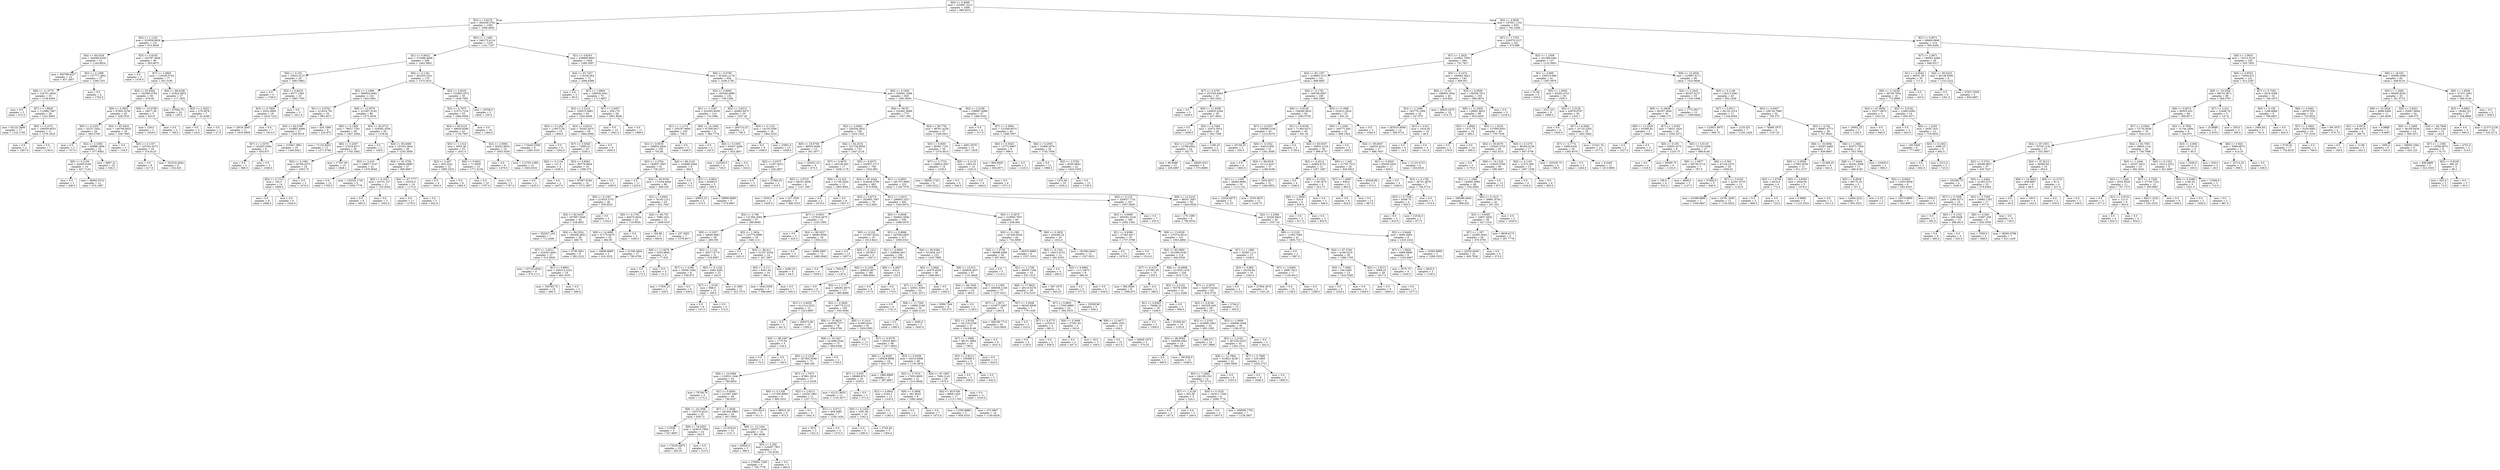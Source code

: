 digraph Tree {
node [shape=box] ;
0 [label="X[6] <= 0.4568\nmse = 332897.3213\nsamples = 2000\nvalue = 996.4015"] ;
1 [label="X[3] <= 0.6276\nmse = 364259.3782\nsamples = 1365\nvalue = 1096.4945"] ;
0 -> 1 [labeldistance=2.5, labelangle=45, headlabel="True"] ;
2 [label="X[5] <= 1.1181\nmse = 333958.9939\nsamples = 131\nvalue = 670.5649"] ;
1 -> 2 ;
3 [label="X[4] <= 84.4334\nmse = 304560.0254\nsamples = 51\nvalue = 1104.8824"] ;
2 -> 3 ;
4 [label="mse = 593798.6327\nsamples = 14\nvalue = 837.2857"] ;
3 -> 4 ;
5 [label="X[2] <= 2.1499\nmse = 157771.3601\nsamples = 37\nvalue = 1206.1351"] ;
3 -> 5 ;
6 [label="X[8] <= 11.0775\nmse = 134751.3829\nsamples = 33\nvalue = 1138.6364"] ;
5 -> 6 ;
7 [label="mse = 0.0\nsamples = 5\nvalue = 672.0"] ;
6 -> 7 ;
8 [label="X[7] <= 1.8929\nmse = 112986.7487\nsamples = 28\nvalue = 1221.9643"] ;
6 -> 8 ;
9 [label="mse = 92122.3806\nsamples = 17\nvalue = 1122.1765"] ;
8 -> 9 ;
10 [label="X[0] <= 0.1072\nmse = 106059.6033\nsamples = 11\nvalue = 1376.1818"] ;
8 -> 10 ;
11 [label="mse = 0.0\nsamples = 4\nvalue = 1807.0"] ;
10 -> 11 ;
12 [label="mse = 0.0\nsamples = 7\nvalue = 1130.0"] ;
10 -> 12 ;
13 [label="mse = 0.0\nsamples = 4\nvalue = 1763.0"] ;
5 -> 13 ;
14 [label="X[3] <= 0.6162\nmse = 155787.0648\nsamples = 80\nvalue = 393.6875"] ;
2 -> 14 ;
15 [label="mse = 0.0\nsamples = 3\nvalue = 1476.0"] ;
14 -> 15 ;
16 [label="X[7] <= 1.6903\nmse = 114439.5743\nsamples = 77\nvalue = 351.5195"] ;
14 -> 16 ;
17 [label="X[4] <= 93.6504\nmse = 102586.3764\nsamples = 50\nvalue = 478.06"] ;
16 -> 17 ;
18 [label="X[6] <= 0.3832\nmse = 87602.9156\nsamples = 45\nvalue = 428.5333"] ;
17 -> 18 ;
19 [label="X[0] <= 0.1022\nmse = 32237.2441\nsamples = 26\nvalue = 495.5769"] ;
18 -> 19 ;
20 [label="mse = 0.0\nsamples = 2\nvalue = 707.0"] ;
19 -> 20 ;
21 [label="X[2] <= 2.3393\nmse = 30888.2899\nsamples = 24\nvalue = 477.9583"] ;
19 -> 21 ;
22 [label="X[6] <= 0.2159\nmse = 44400.9184\nsamples = 14\nvalue = 447.7143"] ;
21 -> 22 ;
23 [label="mse = 0.0\nsamples = 2\nvalue = 289.0"] ;
22 -> 23 ;
24 [label="mse = 46902.9722\nsamples = 12\nvalue = 474.1667"] ;
22 -> 24 ;
25 [label="mse = 8897.21\nsamples = 10\nvalue = 520.3"] ;
21 -> 25 ;
26 [label="X[4] <= 87.9433\nmse = 148798.6925\nsamples = 19\nvalue = 336.7895"] ;
18 -> 26 ;
27 [label="mse = 0.0\nsamples = 3\nvalue = 134.0"] ;
26 -> 27 ;
28 [label="X[0] <= 0.1107\nmse = 167542.0273\nsamples = 16\nvalue = 374.8125"] ;
26 -> 28 ;
29 [label="mse = 0.0\nsamples = 8\nvalue = 417.0"] ;
28 -> 29 ;
30 [label="mse = 331524.4844\nsamples = 8\nvalue = 332.625"] ;
28 -> 30 ;
31 [label="X[8] <= 15.0769\nmse = 16677.36\nsamples = 5\nvalue = 923.8"] ;
17 -> 31 ;
32 [label="mse = 128.0\nsamples = 3\nvalue = 1029.0"] ;
31 -> 32 ;
33 [label="mse = 0.0\nsamples = 2\nvalue = 766.0"] ;
31 -> 33 ;
34 [label="X[4] <= 88.8188\nmse = 51824.5953\nsamples = 27\nvalue = 117.1852"] ;
16 -> 34 ;
35 [label="mse = 67944.75\nsamples = 20\nvalue = 139.5"] ;
34 -> 35 ;
36 [label="X[2] <= 2.4503\nmse = 279.3878\nsamples = 7\nvalue = 53.4286"] ;
34 -> 36 ;
37 [label="mse = 0.0\nsamples = 5\nvalue = 64.0"] ;
36 -> 37 ;
38 [label="mse = 0.0\nsamples = 2\nvalue = 27.0"] ;
36 -> 38 ;
39 [label="X[5] <= 1.1495\nmse = 346172.6124\nsamples = 1234\nvalue = 1141.7107"] ;
1 -> 39 ;
40 [label="X[1] <= 0.8422\nmse = 272486.4908\nsamples = 208\nvalue = 1443.5962"] ;
39 -> 40 ;
41 [label="X[0] <= 0.102\nmse = 10922.3115\nsamples = 29\nvalue = 1863.5862"] ;
40 -> 41 ;
42 [label="mse = 0.0\nsamples = 6\nvalue = 1748.0"] ;
41 -> 42 ;
43 [label="X[3] <= 0.8419\nmse = 9377.1493\nsamples = 23\nvalue = 1893.7391"] ;
41 -> 43 ;
44 [label="X[3] <= 0.7809\nmse = 9552.0895\nsamples = 18\nvalue = 1916.7222"] ;
43 -> 44 ;
45 [label="mse = 15616.2645\nsamples = 11\nvalue = 1919.0909"] ;
44 -> 45 ;
46 [label="mse = 0.0\nsamples = 7\nvalue = 1913.0"] ;
44 -> 46 ;
47 [label="mse = 0.0\nsamples = 5\nvalue = 1811.0"] ;
43 -> 47 ;
48 [label="X[0] <= 0.1181\nmse = 281655.5321\nsamples = 179\nvalue = 1375.5531"] ;
40 -> 48 ;
49 [label="X[2] <= 2.1499\nmse = 306604.3082\nsamples = 124\nvalue = 1263.2661"] ;
48 -> 49 ;
50 [label="X[1] <= 0.8762\nmse = 413019.791\nsamples = 35\nvalue = 983.4571"] ;
49 -> 50 ;
51 [label="X[4] <= 82.5165\nmse = 318882.4966\nsamples = 27\nvalue = 1205.8519"] ;
50 -> 51 ;
52 [label="X[7] <= 1.5375\nmse = 102403.3594\nsamples = 8\nvalue = 635.875"] ;
51 -> 52 ;
53 [label="mse = 0.0\nsamples = 5\nvalue = 388.0"] ;
52 -> 53 ;
54 [label="mse = 0.0\nsamples = 3\nvalue = 1049.0"] ;
52 -> 54 ;
55 [label="mse = 215647.3961\nsamples = 19\nvalue = 1445.8421"] ;
51 -> 55 ;
56 [label="mse = 434.1094\nsamples = 8\nvalue = 232.875"] ;
50 -> 56 ;
57 [label="X[8] <= 12.5078\nmse = 221857.9192\nsamples = 89\nvalue = 1373.3034"] ;
49 -> 57 ;
58 [label="X[6] <= 0.1389\nmse = 78621.7291\nsamples = 39\nvalue = 1647.2564"] ;
57 -> 58 ;
59 [label="mse = 71132.8402\nsamples = 13\nvalue = 1377.0769"] ;
58 -> 59 ;
60 [label="X[6] <= 0.2297\nmse = 27618.4571\nsamples = 26\nvalue = 1782.3462"] ;
58 -> 60 ;
61 [label="X[0] <= 0.1081\nmse = 20769.4375\nsamples = 16\nvalue = 1853.75"] ;
60 -> 61 ;
62 [label="X[3] <= 0.7313\nmse = 192.0\nsamples = 14\nvalue = 1908.0"] ;
61 -> 62 ;
63 [label="mse = 0.0\nsamples = 8\nvalue = 1896.0"] ;
62 -> 63 ;
64 [label="mse = 0.0\nsamples = 6\nvalue = 1924.0"] ;
62 -> 64 ;
65 [label="mse = 0.0\nsamples = 2\nvalue = 1474.0"] ;
61 -> 65 ;
66 [label="mse = 17367.09\nsamples = 10\nvalue = 1668.1"] ;
60 -> 66 ;
67 [label="X[4] <= 83.0715\nmse = 229382.3556\nsamples = 50\nvalue = 1159.62"] ;
57 -> 67 ;
68 [label="mse = 0.0\nsamples = 2\nvalue = 109.0"] ;
67 -> 68 ;
69 [label="X[4] <= 85.4069\nmse = 191031.8641\nsamples = 48\nvalue = 1203.3958"] ;
67 -> 69 ;
70 [label="X[2] <= 2.419\nmse = 189617.5147\nsamples = 21\nvalue = 1476.9048"] ;
69 -> 70 ;
71 [label="mse = 0.0\nsamples = 12\nvalue = 1792.0"] ;
70 -> 71 ;
72 [label="mse = 133554.1728\nsamples = 9\nvalue = 1056.7778"] ;
70 -> 72 ;
73 [label="X[4] <= 91.3756\nmse = 88694.8889\nsamples = 27\nvalue = 990.6667"] ;
69 -> 73 ;
74 [label="X[0] <= 0.1027\nmse = 63731.157\nsamples = 11\nvalue = 725.4545"] ;
73 -> 74 ;
75 [label="mse = 0.0\nsamples = 6\nvalue = 495.0"] ;
74 -> 75 ;
76 [label="mse = 0.0\nsamples = 5\nvalue = 1002.0"] ;
74 -> 76 ;
77 [label="X[4] <= 97.7777\nmse = 24255.0\nsamples = 16\nvalue = 1173.0"] ;
73 -> 77 ;
78 [label="mse = 0.0\nsamples = 11\nvalue = 1278.0"] ;
77 -> 78 ;
79 [label="mse = 0.0\nsamples = 5\nvalue = 942.0"] ;
77 -> 79 ;
80 [label="X[3] <= 0.8233\nmse = 132893.2972\nsamples = 55\nvalue = 1628.7091"] ;
48 -> 80 ;
81 [label="X[2] <= 4.7673\nmse = 51573.7216\nsamples = 53\nvalue = 1684.5094"] ;
80 -> 81 ;
82 [label="X[4] <= 90.0123\nmse = 49629.8399\nsamples = 43\nvalue = 1735.7907"] ;
81 -> 82 ;
83 [label="X[5] <= 1.1314\nmse = 4003.36\nsamples = 25\nvalue = 1831.0"] ;
82 -> 83 ;
84 [label="X[2] <= 2.407\nmse = 304.2222\nsamples = 12\nvalue = 1895.3333"] ;
83 -> 84 ;
85 [label="mse = 0.0\nsamples = 4\nvalue = 1920.0"] ;
84 -> 85 ;
86 [label="mse = 0.0\nsamples = 8\nvalue = 1883.0"] ;
84 -> 86 ;
87 [label="X[6] <= 0.0631\nmse = 71.0059\nsamples = 13\nvalue = 1771.6154"] ;
83 -> 87 ;
88 [label="mse = 0.0\nsamples = 10\nvalue = 1767.0"] ;
87 -> 88 ;
89 [label="mse = 0.0\nsamples = 3\nvalue = 1787.0"] ;
87 -> 89 ;
90 [label="X[2] <= 2.0992\nmse = 82923.8025\nsamples = 18\nvalue = 1603.5556"] ;
82 -> 90 ;
91 [label="mse = 0.0\nsamples = 6\nvalue = 1479.0"] ;
90 -> 91 ;
92 [label="mse = 112750.1389\nsamples = 12\nvalue = 1665.8333"] ;
90 -> 92 ;
93 [label="mse = 0.0\nsamples = 10\nvalue = 1464.0"] ;
81 -> 93 ;
94 [label="mse = 18769.0\nsamples = 2\nvalue = 150.0"] ;
80 -> 94 ;
95 [label="X[1] <= 0.8243\nmse = 338889.6963\nsamples = 1026\nvalue = 1080.5097"] ;
39 -> 95 ;
96 [label="X[4] <= 83.7437\nmse = 174106.564\nsamples = 72\nvalue = 1666.6389"] ;
95 -> 96 ;
97 [label="mse = 0.0\nsamples = 2\nvalue = 90.0"] ;
96 -> 97 ;
98 [label="X[7] <= 1.6904\nmse = 106029.2441\nsamples = 70\nvalue = 1711.6857"] ;
96 -> 98 ;
99 [label="X[2] <= 2.2214\nmse = 109515.5883\nsamples = 44\nvalue = 1563.8409"] ;
98 -> 99 ;
100 [label="X[0] <= 0.1262\nmse = 116672.56\nsamples = 15\nvalue = 1369.8"] ;
99 -> 100 ;
101 [label="mse = 174443.5556\nsamples = 9\nvalue = 1280.3333"] ;
100 -> 101 ;
102 [label="mse = 0.0\nsamples = 6\nvalue = 1504.0"] ;
100 -> 102 ;
103 [label="X[3] <= 0.9233\nmse = 76265.2675\nsamples = 29\nvalue = 1664.2069"] ;
99 -> 103 ;
104 [label="X[7] <= 0.5546\nmse = 73065.41\nsamples = 20\nvalue = 1556.3"] ;
103 -> 104 ;
105 [label="X[0] <= 0.1134\nmse = 121.0\nsamples = 4\nvalue = 1436.0"] ;
104 -> 105 ;
106 [label="mse = 0.0\nsamples = 2\nvalue = 1425.0"] ;
105 -> 106 ;
107 [label="mse = 0.0\nsamples = 2\nvalue = 1447.0"] ;
105 -> 107 ;
108 [label="X[3] <= 0.8562\nmse = 86778.9844\nsamples = 16\nvalue = 1586.375"] ;
104 -> 108 ;
109 [label="mse = 97587.9184\nsamples = 14\nvalue = 1572.2857"] ;
108 -> 109 ;
110 [label="mse = 0.0\nsamples = 2\nvalue = 1685.0"] ;
108 -> 110 ;
111 [label="mse = 0.0\nsamples = 9\nvalue = 1904.0"] ;
103 -> 111 ;
112 [label="X[7] <= 2.6457\nmse = 539.179\nsamples = 26\nvalue = 1961.8846"] ;
98 -> 112 ;
113 [label="mse = 0.0\nsamples = 15\nvalue = 1942.0"] ;
112 -> 113 ;
114 [label="mse = 0.0\nsamples = 11\nvalue = 1989.0"] ;
112 -> 114 ;
115 [label="X[6] <= 0.0795\nmse = 323441.2176\nsamples = 954\nvalue = 1036.2736"] ;
95 -> 115 ;
116 [label="X[3] <= 0.8902\nmse = 193446.4988\nsamples = 134\nvalue = 759.1269"] ;
115 -> 116 ;
117 [label="X[1] <= 1.1347\nmse = 203393.8058\nsamples = 114\nvalue = 710.2982"] ;
116 -> 117 ;
118 [label="X[1] <= 1.1174\nmse = 205197.9695\nsamples = 105\nvalue = 738.2"] ;
117 -> 118 ;
119 [label="X[1] <= 0.9533\nmse = 188932.9444\nsamples = 100\nvalue = 702.66"] ;
118 -> 119 ;
120 [label="X[2] <= 2.2764\nmse = 184827.3097\nsamples = 91\nvalue = 736.2527"] ;
119 -> 120 ;
121 [label="mse = 0.0\nsamples = 11\nvalue = 1223.0"] ;
120 -> 121 ;
122 [label="X[4] <= 85.9156\nmse = 173184.8444\nsamples = 80\nvalue = 669.325"] ;
120 -> 122 ;
123 [label="X[0] <= 0.1367\nmse = 215025.5747\nsamples = 46\nvalue = 556.6522"] ;
122 -> 123 ;
124 [label="X[4] <= 82.5435\nmse = 207667.5046\nsamples = 43\nvalue = 518.4651"] ;
123 -> 124 ;
125 [label="mse = 302827.102\nsamples = 7\nvalue = 712.4286"] ;
124 -> 125 ;
126 [label="X[4] <= 84.2524\nmse = 180426.4653\nsamples = 36\nvalue = 480.75"] ;
124 -> 126 ;
127 [label="X[7] <= 2.8511\nmse = 234341.9451\nsamples = 27\nvalue = 513.5926"] ;
126 -> 127 ;
128 [label="mse = 107103.6543\nsamples = 9\nvalue = 574.1111"] ;
127 -> 128 ;
129 [label="X[1] <= 0.8801\nmse = 295214.2222\nsamples = 18\nvalue = 483.3333"] ;
127 -> 129 ;
130 [label="mse = 330783.75\nsamples = 16\nvalue = 495.5"] ;
129 -> 130 ;
131 [label="mse = 0.0\nsamples = 2\nvalue = 386.0"] ;
129 -> 131 ;
132 [label="mse = 5736.3951\nsamples = 9\nvalue = 382.2222"] ;
126 -> 132 ;
133 [label="mse = 0.0\nsamples = 3\nvalue = 1104.0"] ;
123 -> 133 ;
134 [label="X[1] <= 0.8401\nmse = 76163.1211\nsamples = 34\nvalue = 821.7647"] ;
122 -> 134 ;
135 [label="X[0] <= 0.1702\nmse = 84473.0434\nsamples = 22\nvalue = 719.9545"] ;
134 -> 135 ;
136 [label="X[8] <= 14.4685\nmse = 57175.6475\nsamples = 20\nvalue = 662.95"] ;
135 -> 136 ;
137 [label="mse = 18688.8889\nsamples = 3\nvalue = 416.3333"] ;
136 -> 137 ;
138 [label="mse = 51340.4844\nsamples = 17\nvalue = 706.4706"] ;
136 -> 138 ;
139 [label="mse = 0.0\nsamples = 2\nvalue = 1290.0"] ;
135 -> 139 ;
140 [label="X[4] <= 94.735\nmse = 7086.2431\nsamples = 12\nvalue = 1008.4167"] ;
134 -> 140 ;
141 [label="mse = 184.96\nsamples = 5\nvalue = 909.8"] ;
140 -> 141 ;
142 [label="mse = 107.2653\nsamples = 7\nvalue = 1078.8571"] ;
140 -> 142 ;
143 [label="X[4] <= 86.2142\nmse = 103666.4444\nsamples = 9\nvalue = 363.0"] ;
119 -> 143 ;
144 [label="mse = 0.0\nsamples = 4\nvalue = 73.0"] ;
143 -> 144 ;
145 [label="X[1] <= 0.9921\nmse = 65495.6\nsamples = 5\nvalue = 595.0"] ;
143 -> 145 ;
146 [label="mse = 49952.25\nsamples = 2\nvalue = 475.5"] ;
145 -> 146 ;
147 [label="mse = 59990.8889\nsamples = 3\nvalue = 674.6667"] ;
145 -> 147 ;
148 [label="mse = 0.0\nsamples = 5\nvalue = 1449.0"] ;
118 -> 148 ;
149 [label="X[8] <= 14.1956\nmse = 67299.0617\nsamples = 9\nvalue = 384.7778"] ;
117 -> 149 ;
150 [label="mse = 0.0\nsamples = 2\nvalue = 145.0"] ;
149 -> 150 ;
151 [label="X[0] <= 0.1655\nmse = 65407.3469\nsamples = 7\nvalue = 453.2857"] ;
149 -> 151 ;
152 [label="mse = 122500.0\nsamples = 2\nvalue = 729.0"] ;
151 -> 152 ;
153 [label="mse = 0.0\nsamples = 5\nvalue = 343.0"] ;
151 -> 153 ;
154 [label="X[2] <= 3.8313\nmse = 45692.9475\nsamples = 20\nvalue = 1037.45"] ;
116 -> 154 ;
155 [label="mse = 264710.25\nsamples = 2\nvalue = 795.5"] ;
154 -> 155 ;
156 [label="X[0] <= 0.1133\nmse = 14130.5556\nsamples = 18\nvalue = 1064.3333"] ;
154 -> 156 ;
157 [label="mse = 0.0\nsamples = 8\nvalue = 1096.0"] ;
156 -> 157 ;
158 [label="mse = 23991.0\nsamples = 10\nvalue = 1039.0"] ;
156 -> 158 ;
159 [label="X[0] <= 0.1945\nmse = 330081.1606\nsamples = 820\nvalue = 1081.5634"] ;
115 -> 159 ;
160 [label="X[4] <= 99.55\nmse = 325491.9089\nsamples = 773\nvalue = 1057.304"] ;
159 -> 160 ;
161 [label="X[2] <= 2.0656\nmse = 326256.2832\nsamples = 736\nvalue = 1034.7432"] ;
160 -> 161 ;
162 [label="X[8] <= 18.6758\nmse = 88554.8284\nsamples = 13\nvalue = 341.3077"] ;
161 -> 162 ;
163 [label="X[2] <= 2.0375\nmse = 11207.0612\nsamples = 7\nvalue = 226.2857"] ;
162 -> 163 ;
164 [label="mse = 0.0\nsamples = 5\nvalue = 189.0"] ;
163 -> 164 ;
165 [label="mse = 27060.25\nsamples = 2\nvalue = 319.5"] ;
163 -> 165 ;
166 [label="mse = 145351.25\nsamples = 6\nvalue = 475.5"] ;
162 -> 166 ;
167 [label="X[4] <= 82.2516\nmse = 321728.8058\nsamples = 723\nvalue = 1047.2116"] ;
161 -> 167 ;
168 [label="X[7] <= 4.0675\nmse = 163140.692\nsamples = 17\nvalue = 1638.1176"] ;
167 -> 168 ;
169 [label="X[5] <= 2.9732\nmse = 68191.8056\nsamples = 6\nvalue = 1147.1667"] ;
168 -> 169 ;
170 [label="mse = 3200.0\nsamples = 3\nvalue = 1405.0"] ;
169 -> 170 ;
171 [label="mse = 227.5556\nsamples = 3\nvalue = 889.3333"] ;
169 -> 171 ;
172 [label="X[8] <= 12.422\nmse = 11746.2645\nsamples = 11\nvalue = 1905.9091"] ;
168 -> 172 ;
173 [label="mse = 0.0\nsamples = 2\nvalue = 1676.0"] ;
172 -> 173 ;
174 [label="mse = 0.0\nsamples = 9\nvalue = 1957.0"] ;
172 -> 174 ;
175 [label="X[5] <= 6.9373\nmse = 316937.2717\nsamples = 706\nvalue = 1032.983"] ;
167 -> 175 ;
176 [label="X[4] <= 87.4344\nmse = 318246.5799\nsamples = 483\nvalue = 975.8364"] ;
175 -> 176 ;
177 [label="X[3] <= 0.8774\nmse = 262685.7587\nsamples = 78\nvalue = 613.5641"] ;
176 -> 177 ;
178 [label="X[2] <= 2.708\nmse = 121394.2093\nsamples = 57\nvalue = 388.9649"] ;
177 -> 178 ;
179 [label="X[0] <= 0.1027\nmse = 34840.9481\nsamples = 39\nvalue = 269.359"] ;
178 -> 179 ;
180 [label="X[8] <= 11.4979\nmse = 5343.9844\nsamples = 8\nvalue = 77.625"] ;
179 -> 180 ;
181 [label="mse = 0.0\nsamples = 3\nvalue = 172.0"] ;
180 -> 181 ;
182 [label="mse = 0.0\nsamples = 5\nvalue = 21.0"] ;
180 -> 182 ;
183 [label="X[2] <= 2.118\nmse = 30517.8772\nsamples = 31\nvalue = 318.8387"] ;
179 -> 183 ;
184 [label="X[7] <= 1.4189\nmse = 35546.1094\nsamples = 8\nvalue = 536.875"] ;
183 -> 184 ;
185 [label="mse = 17030.25\nsamples = 2\nvalue = 230.5"] ;
184 -> 185 ;
186 [label="mse = 0.0\nsamples = 6\nvalue = 639.0"] ;
184 -> 186 ;
187 [label="X[0] <= 0.1134\nmse = 6481.8261\nsamples = 23\nvalue = 243.0"] ;
183 -> 187 ;
188 [label="X[7] <= 1.3128\nmse = 968.0\nsamples = 12\nvalue = 169.0"] ;
187 -> 188 ;
189 [label="mse = 0.0\nsamples = 8\nvalue = 147.0"] ;
188 -> 189 ;
190 [label="mse = 0.0\nsamples = 4\nvalue = 213.0"] ;
188 -> 190 ;
191 [label="mse = 6.1983\nsamples = 11\nvalue = 323.7273"] ;
187 -> 191 ;
192 [label="X[5] <= 1.3454\nmse = 210774.0988\nsamples = 18\nvalue = 648.1111"] ;
178 -> 192 ;
193 [label="mse = 0.0\nsamples = 4\nvalue = 1421.0"] ;
192 -> 193 ;
194 [label="X[4] <= 86.411\nmse = 51557.9184\nsamples = 14\nvalue = 427.2857"] ;
192 -> 194 ;
195 [label="X[5] <= 4.111\nmse = 8451.04\nsamples = 10\nvalue = 560.4"] ;
194 -> 195 ;
196 [label="mse = 1643.5556\nsamples = 3\nvalue = 696.6667"] ;
195 -> 196 ;
197 [label="mse = 0.0\nsamples = 7\nvalue = 502.0"] ;
195 -> 197 ;
198 [label="mse = 4280.25\nsamples = 4\nvalue = 94.5"] ;
194 -> 198 ;
199 [label="X[7] <= 0.9501\nmse = 137625.4875\nsamples = 21\nvalue = 1223.1905"] ;
177 -> 199 ;
200 [label="mse = 0.0\nsamples = 3\nvalue = 425.0"] ;
199 -> 200 ;
201 [label="X[4] <= 86.5257\nmse = 36680.9506\nsamples = 18\nvalue = 1356.2222"] ;
199 -> 201 ;
202 [label="mse = 0.0\nsamples = 5\nvalue = 1062.0"] ;
201 -> 202 ;
203 [label="mse = 4688.3905\nsamples = 13\nvalue = 1469.3846"] ;
201 -> 203 ;
204 [label="X[1] <= 1.0415\nmse = 298803.1027\nsamples = 405\nvalue = 1045.6074"] ;
176 -> 204 ;
205 [label="X[3] <= 0.6626\nmse = 304601.9382\nsamples = 336\nvalue = 1088.0476"] ;
204 -> 205 ;
206 [label="X[0] <= 0.102\nmse = 137007.9224\nsamples = 19\nvalue = 1613.8421"] ;
205 -> 206 ;
207 [label="mse = 0.0\nsamples = 13\nvalue = 1857.0"] ;
206 -> 207 ;
208 [label="X[0] <= 0.1221\nmse = 28190.0\nsamples = 6\nvalue = 1087.0"] ;
206 -> 208 ;
209 [label="mse = 0.0\nsamples = 4\nvalue = 1058.0"] ;
208 -> 209 ;
210 [label="mse = 79524.0\nsamples = 2\nvalue = 1145.0"] ;
208 -> 210 ;
211 [label="X[1] <= 0.9694\nmse = 297083.6937\nsamples = 317\nvalue = 1056.5331"] ;
205 -> 211 ;
212 [label="X[1] <= 0.9062\nmse = 238848.443\nsamples = 194\nvalue = 937.8093"] ;
211 -> 212 ;
213 [label="X[6] <= 0.1205\nmse = 206023.4677\nsamples = 180\nvalue = 998.6944"] ;
212 -> 213 ;
214 [label="mse = 0.0\nsamples = 9\nvalue = 1717.0"] ;
213 -> 214 ;
215 [label="X[5] <= 1.1717\nmse = 188281.6075\nsamples = 171\nvalue = 960.8889"] ;
213 -> 215 ;
216 [label="X[1] <= 0.8455\nmse = 411214.2222\nsamples = 12\nvalue = 1323.6667"] ;
215 -> 216 ;
217 [label="mse = 0.0\nsamples = 2\nvalue = 441.0"] ;
216 -> 217 ;
218 [label="mse = 306472.96\nsamples = 10\nvalue = 1500.2"] ;
216 -> 218 ;
219 [label="X[2] <= 4.5929\nmse = 160774.2122\nsamples = 159\nvalue = 933.5094"] ;
215 -> 219 ;
220 [label="X[8] <= 10.4819\nmse = 244058.7377\nsamples = 78\nvalue = 834.0769"] ;
219 -> 220 ;
221 [label="X[4] <= 96.2467\nmse = 1775.04\nsamples = 5\nvalue = 104.4"] ;
220 -> 221 ;
222 [label="mse = 0.0\nsamples = 3\nvalue = 70.0"] ;
221 -> 222 ;
223 [label="mse = 0.0\nsamples = 2\nvalue = 156.0"] ;
221 -> 223 ;
224 [label="X[8] <= 19.1427\nmse = 221688.0244\nsamples = 73\nvalue = 884.0548"] ;
220 -> 224 ;
225 [label="X[0] <= 0.1219\nmse = 207402.0548\nsamples = 71\nvalue = 860.338"] ;
224 -> 225 ;
226 [label="X[8] <= 10.5069\nmse = 218531.1046\nsamples = 54\nvalue = 780.6852"] ;
225 -> 226 ;
227 [label="mse = 79749.76\nsamples = 5\nvalue = 1173.2"] ;
226 -> 227 ;
228 [label="X[1] <= 0.8363\nmse = 215367.0487\nsamples = 49\nvalue = 740.6327"] ;
226 -> 228 ;
229 [label="X[8] <= 16.1936\nmse = 145370.4416\nsamples = 25\nvalue = 628.72"] ;
228 -> 229 ;
230 [label="mse = 3.5556\nsamples = 3\nvalue = 527.6667"] ;
229 -> 230 ;
231 [label="X[8] <= 18.2052\nmse = 163610.7955\nsamples = 22\nvalue = 642.5"] ;
229 -> 231 ;
232 [label="mse = 178183.6875\nsamples = 20\nvalue = 655.25"] ;
231 -> 232 ;
233 [label="mse = 0.0\nsamples = 2\nvalue = 515.0"] ;
231 -> 233 ;
234 [label="X[7] <= 1.3548\nmse = 261643.9983\nsamples = 24\nvalue = 857.2083"] ;
228 -> 234 ;
235 [label="mse = 211629.61\nsamples = 10\nvalue = 1131.3"] ;
234 -> 235 ;
236 [label="X[8] <= 13.1444\nmse = 205377.2449\nsamples = 14\nvalue = 661.4286"] ;
234 -> 236 ;
237 [label="mse = 45602.0\nsamples = 3\nvalue = 396.0"] ;
236 -> 237 ;
238 [label="X[5] <= 2.282\nmse = 224497.7851\nsamples = 11\nvalue = 733.8182"] ;
236 -> 238 ;
239 [label="mse = 270061.7284\nsamples = 9\nvalue = 705.7778"] ;
238 -> 239 ;
240 [label="mse = 0.0\nsamples = 2\nvalue = 860.0"] ;
238 -> 240 ;
241 [label="X[7] <= 1.7973\nmse = 87881.0519\nsamples = 17\nvalue = 1113.3529"] ;
225 -> 241 ;
242 [label="X[0] <= 0.1328\nmse = 127330.8889\nsamples = 6\nvalue = 885.3333"] ;
241 -> 242 ;
243 [label="mse = 183184.0\nsamples = 2\nvalue = 911.0"] ;
242 -> 243 ;
244 [label="mse = 98910.25\nsamples = 4\nvalue = 872.5"] ;
242 -> 244 ;
245 [label="X[2] <= 2.8213\nmse = 22534.1983\nsamples = 11\nvalue = 1237.7273"] ;
241 -> 245 ;
246 [label="mse = 0.0\nsamples = 4\nvalue = 1041.0"] ;
245 -> 246 ;
247 [label="X[1] <= 0.8711\nmse = 658.4082\nsamples = 7\nvalue = 1350.1429"] ;
245 -> 247 ;
248 [label="mse = 50.0\nsamples = 3\nvalue = 1321.0"] ;
247 -> 248 ;
249 [label="mse = 0.0\nsamples = 4\nvalue = 1372.0"] ;
247 -> 249 ;
250 [label="mse = 0.0\nsamples = 2\nvalue = 1726.0"] ;
224 -> 250 ;
251 [label="X[6] <= 0.1414\nmse = 61885.6241\nsamples = 81\nvalue = 1029.2593"] ;
219 -> 251 ;
252 [label="mse = 0.0\nsamples = 13\nvalue = 777.0"] ;
251 -> 252 ;
253 [label="X[7] <= 0.9379\nmse = 59225.4851\nsamples = 68\nvalue = 1077.4853"] ;
251 -> 253 ;
254 [label="X[8] <= 14.9295\nmse = 138428.8698\nsamples = 19\nvalue = 928.1579"] ;
253 -> 254 ;
255 [label="X[7] <= 0.635\nmse = 98986.875\nsamples = 16\nvalue = 1029.5"] ;
254 -> 255 ;
256 [label="mse = 62121.9053\nsamples = 13\nvalue = 1135.3077"] ;
255 -> 256 ;
257 [label="mse = 0.0\nsamples = 3\nvalue = 571.0"] ;
255 -> 257 ;
258 [label="mse = 1880.8889\nsamples = 3\nvalue = 387.6667"] ;
254 -> 258 ;
259 [label="X[3] <= 0.8338\nmse = 16514.8496\nsamples = 49\nvalue = 1135.3878"] ;
253 -> 259 ;
260 [label="X[2] <= 5.7574\nmse = 17055.8005\nsamples = 21\nvalue = 1215.9048"] ;
259 -> 260 ;
261 [label="X[1] <= 0.8941\nmse = 6183.5\nsamples = 12\nvalue = 1316.0"] ;
260 -> 261 ;
262 [label="X[0] <= 0.1204\nmse = 3301.56\nsamples = 10\nvalue = 1342.2"] ;
261 -> 262 ;
263 [label="mse = 0.0\nsamples = 5\nvalue = 1380.0"] ;
262 -> 263 ;
264 [label="mse = 3745.44\nsamples = 5\nvalue = 1304.4"] ;
262 -> 264 ;
265 [label="mse = 0.0\nsamples = 2\nvalue = 1185.0"] ;
261 -> 265 ;
266 [label="X[6] <= 0.3908\nmse = 381.8025\nsamples = 9\nvalue = 1082.4444"] ;
260 -> 266 ;
267 [label="mse = 0.0\nsamples = 2\nvalue = 1119.0"] ;
266 -> 267 ;
268 [label="mse = 0.0\nsamples = 7\nvalue = 1072.0"] ;
266 -> 268 ;
269 [label="X[4] <= 97.1907\nmse = 7600.2143\nsamples = 28\nvalue = 1075.0"] ;
259 -> 269 ;
270 [label="X[4] <= 95.6708\nmse = 8808.1453\nsamples = 17\nvalue = 1113.1765"] ;
269 -> 270 ;
271 [label="mse = 11050.8889\nsamples = 3\nvalue = 938.3333"] ;
270 -> 271 ;
272 [label="mse = 373.0867\nsamples = 14\nvalue = 1150.6429"] ;
270 -> 272 ;
273 [label="mse = 0.0\nsamples = 11\nvalue = 1016.0"] ;
269 -> 273 ;
274 [label="X[6] <= 0.2657\nmse = 432.0\nsamples = 14\nvalue = 155.0"] ;
212 -> 274 ;
275 [label="mse = 0.0\nsamples = 8\nvalue = 137.0"] ;
274 -> 275 ;
276 [label="mse = 0.0\nsamples = 6\nvalue = 179.0"] ;
274 -> 276 ;
277 [label="X[4] <= 90.0394\nmse = 331638.1017\nsamples = 123\nvalue = 1243.7886"] ;
211 -> 277 ;
278 [label="X[2] <= 2.0842\nmse = 24476.4529\nsamples = 36\nvalue = 1466.8611"] ;
277 -> 278 ;
279 [label="X[7] <= 1.7461\nmse = 25831.5393\nsamples = 22\nvalue = 1541.2273"] ;
278 -> 279 ;
280 [label="mse = 0.0\nsamples = 6\nvalue = 1741.0"] ;
279 -> 280 ;
281 [label="X[8] <= 11.7265\nmse = 14940.2148\nsamples = 16\nvalue = 1466.3125"] ;
279 -> 281 ;
282 [label="mse = 0.0\nsamples = 11\nvalue = 1386.0"] ;
281 -> 282 ;
283 [label="mse = 2400.0\nsamples = 5\nvalue = 1643.0"] ;
281 -> 283 ;
284 [label="mse = 0.0\nsamples = 14\nvalue = 1350.0"] ;
278 -> 284 ;
285 [label="X[8] <= 13.015\nmse = 429628.2037\nsamples = 87\nvalue = 1151.4828"] ;
277 -> 285 ;
286 [label="X[4] <= 94.7645\nmse = 110584.89\nsamples = 10\nvalue = 485.9"] ;
285 -> 286 ;
287 [label="mse = 9389.7344\nsamples = 8\nvalue = 325.375"] ;
286 -> 287 ;
288 [label="mse = 0.0\nsamples = 2\nvalue = 1128.0"] ;
286 -> 288 ;
289 [label="X[7] <= 2.1393\nmse = 406058.1238\nsamples = 77\nvalue = 1237.9221"] ;
285 -> 289 ;
290 [label="X[7] <= 1.9071\nmse = 416877.0457\nsamples = 70\nvalue = 1283.8"] ;
289 -> 290 ;
291 [label="X[2] <= 2.6158\nmse = 191216.0768\nsamples = 27\nvalue = 1044.8148"] ;
290 -> 291 ;
292 [label="X[7] <= 1.5996\nmse = 66131.3684\nsamples = 19\nvalue = 798.0"] ;
291 -> 292 ;
293 [label="X[3] <= 0.8213\nmse = 100489.0\nsamples = 6\nvalue = 525.0"] ;
292 -> 293 ;
294 [label="mse = 0.0\nsamples = 3\nvalue = 208.0"] ;
293 -> 294 ;
295 [label="mse = 0.0\nsamples = 3\nvalue = 842.0"] ;
293 -> 295 ;
296 [label="mse = 0.0\nsamples = 13\nvalue = 924.0"] ;
292 -> 296 ;
297 [label="mse = 0.0\nsamples = 8\nvalue = 1631.0"] ;
291 -> 297 ;
298 [label="mse = 500190.7712\nsamples = 43\nvalue = 1433.8605"] ;
290 -> 298 ;
299 [label="X[7] <= 3.2938\nmse = 66342.6939\nsamples = 7\nvalue = 779.1429"] ;
289 -> 299 ;
300 [label="mse = 0.0\nsamples = 3\nvalue = 510.0"] ;
299 -> 300 ;
301 [label="X[7] <= 4.5775\nmse = 21025.0\nsamples = 4\nvalue = 981.0"] ;
299 -> 301 ;
302 [label="mse = 0.0\nsamples = 2\nvalue = 1126.0"] ;
301 -> 302 ;
303 [label="mse = 0.0\nsamples = 2\nvalue = 836.0"] ;
301 -> 303 ;
304 [label="X[5] <= 5.2875\nmse = 219083.7937\nsamples = 69\nvalue = 838.942"] ;
204 -> 304 ;
305 [label="X[0] <= 0.1381\nmse = 197440.8326\nsamples = 44\nvalue = 734.5909"] ;
304 -> 305 ;
306 [label="X[5] <= 1.2736\nmse = 96698.4488\nsamples = 38\nvalue = 607.8421"] ;
305 -> 306 ;
307 [label="mse = 0.0\nsamples = 5\nvalue = 1114.0"] ;
306 -> 307 ;
308 [label="X[1] <= 1.1748\nmse = 66650.7346\nsamples = 33\nvalue = 531.1515"] ;
306 -> 308 ;
309 [label="X[8] <= 17.9823\nmse = 49110.6278\nsamples = 29\nvalue = 474.3103"] ;
308 -> 309 ;
310 [label="X[7] <= 0.9601\nmse = 17026.8889\nsamples = 24\nvalue = 394.3333"] ;
309 -> 310 ;
311 [label="X[6] <= 0.3948\nmse = 27591.84\nsamples = 5\nvalue = 243.6"] ;
310 -> 311 ;
312 [label="mse = 0.0\nsamples = 2\nvalue = 447.0"] ;
311 -> 312 ;
313 [label="mse = 18.0\nsamples = 3\nvalue = 108.0"] ;
311 -> 313 ;
314 [label="X[8] <= 12.4677\nmse = 6694.1053\nsamples = 19\nvalue = 434.0"] ;
310 -> 314 ;
315 [label="mse = 0.0\nsamples = 15\nvalue = 451.0"] ;
314 -> 315 ;
316 [label="mse = 26649.1875\nsamples = 4\nvalue = 370.25"] ;
314 -> 316 ;
317 [label="mse = 25038.96\nsamples = 5\nvalue = 858.2"] ;
309 -> 317 ;
318 [label="mse = 567.1875\nsamples = 4\nvalue = 943.25"] ;
308 -> 318 ;
319 [label="mse = 89333.8889\nsamples = 6\nvalue = 1537.3333"] ;
305 -> 319 ;
320 [label="X[6] <= 0.3832\nmse = 204280.24\nsamples = 25\nvalue = 1022.6"] ;
304 -> 320 ;
321 [label="X[0] <= 0.1341\nmse = 19013.4722\nsamples = 12\nvalue = 691.8333"] ;
320 -> 321 ;
322 [label="mse = 0.0\nsamples = 4\nvalue = 883.0"] ;
321 -> 322 ;
323 [label="X[5] <= 6.6962\nmse = 1111.6875\nsamples = 8\nvalue = 596.25"] ;
321 -> 323 ;
324 [label="mse = 0.0\nsamples = 6\nvalue = 577.0"] ;
323 -> 324 ;
325 [label="mse = 0.0\nsamples = 2\nvalue = 654.0"] ;
323 -> 325 ;
326 [label="mse = 181082.8402\nsamples = 13\nvalue = 1327.9231"] ;
320 -> 326 ;
327 [label="X[1] <= 0.8501\nmse = 291707.8965\nsamples = 223\nvalue = 1156.7578"] ;
175 -> 327 ;
328 [label="X[0] <= 0.119\nmse = 320927.7741\nsamples = 167\nvalue = 1057.0659"] ;
327 -> 328 ;
329 [label="X[3] <= 0.6995\nmse = 305592.2318\nsamples = 160\nvalue = 1092.1562"] ;
328 -> 329 ;
330 [label="X[1] <= 0.8396\nmse = 27383.4017\nsamples = 19\nvalue = 1757.5789"] ;
329 -> 330 ;
331 [label="mse = 0.0\nsamples = 13\nvalue = 1870.0"] ;
330 -> 331 ;
332 [label="mse = 0.0\nsamples = 6\nvalue = 1514.0"] ;
330 -> 332 ;
333 [label="X[8] <= 13.6528\nmse = 275374.8314\nsamples = 141\nvalue = 1002.4894"] ;
329 -> 333 ;
334 [label="X[4] <= 85.3685\nmse = 321086.0192\nsamples = 114\nvalue = 949.5526"] ;
333 -> 334 ;
335 [label="X[7] <= 0.3151\nmse = 237391.85\nsamples = 10\nvalue = 1353.5"] ;
334 -> 335 ;
336 [label="mse = 582.8594\nsamples = 8\nvalue = 1596.875"] ;
335 -> 336 ;
337 [label="mse = 0.0\nsamples = 2\nvalue = 380.0"] ;
335 -> 337 ;
338 [label="X[8] <= 10.8908\nmse = 311935.1476\nsamples = 104\nvalue = 910.7115"] ;
334 -> 338 ;
339 [label="X[2] <= 2.2102\nmse = 76378.5306\nsamples = 21\nvalue = 1212.4286"] ;
338 -> 339 ;
340 [label="X[1] <= 0.8363\nmse = 79488.25\nsamples = 18\nvalue = 1249.5"] ;
339 -> 340 ;
341 [label="mse = 0.0\nsamples = 3\nvalue = 1369.0"] ;
340 -> 341 ;
342 [label="mse = 91958.64\nsamples = 15\nvalue = 1225.6"] ;
340 -> 342 ;
343 [label="mse = 0.0\nsamples = 3\nvalue = 990.0"] ;
339 -> 343 ;
344 [label="X[7] <= 2.5975\nmse = 342673.8244\nsamples = 83\nvalue = 834.3735"] ;
338 -> 344 ;
345 [label="X[3] <= 0.8146\nmse = 342205.449\nsamples = 68\nvalue = 951.1471"] ;
344 -> 345 ;
346 [label="X[2] <= 2.2102\nmse = 222698.1943\nsamples = 32\nvalue = 693.1562"] ;
345 -> 346 ;
347 [label="X[4] <= 86.9584\nmse = 344048.2041\nsamples = 14\nvalue = 996.2857"] ;
346 -> 347 ;
348 [label="mse = 0.0\nsamples = 2\nvalue = 680.0"] ;
347 -> 348 ;
349 [label="mse = 381938.0\nsamples = 12\nvalue = 1049.0"] ;
347 -> 349 ;
350 [label="mse = 1260.571\nsamples = 18\nvalue = 457.3889"] ;
346 -> 350 ;
351 [label="X[2] <= 2.4606\nmse = 336680.3048\nsamples = 36\nvalue = 1180.4722"] ;
345 -> 351 ;
352 [label="X[2] <= 2.2102\nmse = 287229.5225\nsamples = 33\nvalue = 1262.1515"] ;
351 -> 352 ;
353 [label="X[8] <= 12.7964\nmse = 314821.4236\nsamples = 22\nvalue = 1065.5909"] ;
352 -> 353 ;
354 [label="X[5] <= 7.2683\nmse = 281393.352\nsamples = 14\nvalue = 787.0714"] ;
353 -> 354 ;
355 [label="X[7] <= 1.3128\nmse = 922.56\nsamples = 5\nvalue = 224.2"] ;
354 -> 355 ;
356 [label="mse = 0.0\nsamples = 2\nvalue = 187.0"] ;
355 -> 356 ;
357 [label="mse = 0.0\nsamples = 3\nvalue = 249.0"] ;
355 -> 357 ;
358 [label="X[0] <= 0.1025\nmse = 163411.7284\nsamples = 9\nvalue = 1099.7778"] ;
354 -> 358 ;
359 [label="mse = 0.0\nsamples = 2\nvalue = 1007.0"] ;
358 -> 359 ;
360 [label="mse = 206938.7755\nsamples = 7\nvalue = 1126.2857"] ;
358 -> 360 ;
361 [label="mse = 0.0\nsamples = 8\nvalue = 1553.0"] ;
353 -> 361 ;
362 [label="X[7] <= 0.7969\nmse = 229.2893\nsamples = 11\nvalue = 1655.2727"] ;
352 -> 362 ;
363 [label="mse = 0.0\nsamples = 8\nvalue = 1646.0"] ;
362 -> 363 ;
364 [label="mse = 0.0\nsamples = 3\nvalue = 1680.0"] ;
362 -> 364 ;
365 [label="mse = 0.0\nsamples = 3\nvalue = 282.0"] ;
351 -> 365 ;
366 [label="mse = 2744.0\nsamples = 15\nvalue = 305.0"] ;
344 -> 366 ;
367 [label="X[7] <= 1.1885\nmse = 20583.1111\nsamples = 27\nvalue = 1226.0"] ;
333 -> 367 ;
368 [label="X[3] <= 0.865\nmse = 29109.84\nsamples = 10\nvalue = 1343.4"] ;
367 -> 368 ;
369 [label="mse = 0.0\nsamples = 2\nvalue = 1512.0"] ;
368 -> 369 ;
370 [label="mse = 27504.1875\nsamples = 8\nvalue = 1301.25"] ;
368 -> 370 ;
371 [label="X[7] <= 2.8395\nmse = 2690.7612\nsamples = 17\nvalue = 1156.9412"] ;
367 -> 371 ;
372 [label="mse = 0.0\nsamples = 15\nvalue = 1138.0"] ;
371 -> 372 ;
373 [label="mse = 0.0\nsamples = 2\nvalue = 1299.0"] ;
371 -> 373 ;
374 [label="mse = 0.0\nsamples = 7\nvalue = 255.0"] ;
328 -> 374 ;
375 [label="X[8] <= 12.3219\nmse = 86547.3007\nsamples = 56\nvalue = 1454.0536"] ;
327 -> 375 ;
376 [label="mse = 170.1389\nsamples = 6\nvalue = 760.8333"] ;
375 -> 376 ;
377 [label="X[2] <= 3.2396\nmse = 32326.0624\nsamples = 50\nvalue = 1537.24"] ;
375 -> 377 ;
378 [label="X[6] <= 0.2191\nmse = 11363.7085\nsamples = 41\nvalue = 1605.7317"] ;
377 -> 378 ;
379 [label="mse = 0.0\nsamples = 2\nvalue = 1987.0"] ;
378 -> 379 ;
380 [label="X[4] <= 87.3764\nmse = 4109.5319\nsamples = 39\nvalue = 1586.1795"] ;
378 -> 380 ;
381 [label="X[5] <= 7.2683\nmse = 246.2485\nsamples = 13\nvalue = 1523.5385"] ;
380 -> 381 ;
382 [label="mse = 0.0\nsamples = 9\nvalue = 1534.0"] ;
381 -> 382 ;
383 [label="mse = 0.0\nsamples = 4\nvalue = 1500.0"] ;
381 -> 383 ;
384 [label="X[2] <= 2.6271\nmse = 3098.25\nsamples = 26\nvalue = 1617.5"] ;
380 -> 384 ;
385 [label="mse = 0.0\nsamples = 9\nvalue = 1694.0"] ;
384 -> 385 ;
386 [label="mse = 0.0\nsamples = 17\nvalue = 1577.0"] ;
384 -> 386 ;
387 [label="X[3] <= 0.8448\nmse = 9095.5062\nsamples = 9\nvalue = 1225.2222"] ;
377 -> 387 ;
388 [label="X[7] <= 1.0834\nmse = 6968.8889\nsamples = 6\nvalue = 1203.6667"] ;
387 -> 388 ;
389 [label="mse = 3570.75\nsamples = 4\nvalue = 1240.5"] ;
388 -> 389 ;
390 [label="mse = 5625.0\nsamples = 2\nvalue = 1130.0"] ;
388 -> 390 ;
391 [label="mse = 10560.8889\nsamples = 3\nvalue = 1268.3333"] ;
387 -> 391 ;
392 [label="X[4] <= 99.7791\nmse = 98761.4259\nsamples = 37\nvalue = 1506.0811"] ;
160 -> 392 ;
393 [label="X[3] <= 0.8501\nmse = 80581.7101\nsamples = 26\nvalue = 1374.4615"] ;
392 -> 393 ;
394 [label="X[7] <= 2.7723\nmse = 108623.2857\nsamples = 14\nvalue = 1239.0"] ;
393 -> 394 ;
395 [label="mse = 36850.1728\nsamples = 9\nvalue = 1456.2222"] ;
394 -> 395 ;
396 [label="mse = 0.0\nsamples = 5\nvalue = 848.0"] ;
394 -> 396 ;
397 [label="X[0] <= 0.1115\nmse = 1482.25\nsamples = 12\nvalue = 1532.5"] ;
393 -> 397 ;
398 [label="mse = 0.0\nsamples = 6\nvalue = 1494.0"] ;
397 -> 398 ;
399 [label="mse = 0.0\nsamples = 6\nvalue = 1571.0"] ;
397 -> 399 ;
400 [label="mse = 4001.0579\nsamples = 11\nvalue = 1817.1818"] ;
392 -> 400 ;
401 [label="X[2] <= 2.2199\nmse = 236687.6089\nsamples = 47\nvalue = 1480.5532"] ;
159 -> 401 ;
402 [label="mse = 0.0\nsamples = 4\nvalue = 317.0"] ;
401 -> 402 ;
403 [label="X[7] <= 2.3993\nmse = 121049.6074\nsamples = 43\nvalue = 1588.7907"] ;
401 -> 403 ;
404 [label="X[6] <= 0.3543\nmse = 13772.6667\nsamples = 9\nvalue = 996.0"] ;
403 -> 404 ;
405 [label="mse = 884.6939\nsamples = 7\nvalue = 934.8571"] ;
404 -> 405 ;
406 [label="mse = 0.0\nsamples = 2\nvalue = 1210.0"] ;
404 -> 406 ;
407 [label="X[6] <= 0.2505\nmse = 31806.2076\nsamples = 34\nvalue = 1745.7059"] ;
403 -> 407 ;
408 [label="mse = 0.0\nsamples = 12\nvalue = 1966.0"] ;
407 -> 408 ;
409 [label="X[2] <= 2.5762\nmse = 8245.8843\nsamples = 22\nvalue = 1625.5455"] ;
407 -> 409 ;
410 [label="mse = 1474.56\nsamples = 10\nvalue = 1530.2"] ;
409 -> 410 ;
411 [label="mse = 0.0\nsamples = 12\nvalue = 1705.0"] ;
409 -> 411 ;
412 [label="X[2] <= 4.6826\nmse = 197651.1152\nsamples = 635\nvalue = 781.2409"] ;
0 -> 412 [labeldistance=2.5, labelangle=-45, headlabel="False"] ;
413 [label="X[7] <= 1.7353\nmse = 226579.3137\nsamples = 421\nvalue = 875.696"] ;
412 -> 413 ;
414 [label="X[7] <= 1.2632\nmse = 210841.7059\nsamples = 284\nvalue = 751.7817"] ;
413 -> 414 ;
415 [label="X[4] <= 83.1257\nmse = 218884.1513\nsamples = 141\nvalue = 898.6667"] ;
414 -> 415 ;
416 [label="X[7] <= 0.4797\nmse = 257045.4564\nsamples = 33\nvalue = 592.2424"] ;
415 -> 416 ;
417 [label="mse = 0.0\nsamples = 5\nvalue = 1459.0"] ;
416 -> 417 ;
418 [label="X[8] <= 11.6358\nmse = 144835.0344\nsamples = 28\nvalue = 437.4643"] ;
416 -> 418 ;
419 [label="mse = 0.0\nsamples = 2\nvalue = 1656.0"] ;
418 -> 419 ;
420 [label="X[3] <= 0.7084\nmse = 32972.5814\nsamples = 26\nvalue = 343.7308"] ;
418 -> 420 ;
421 [label="X[2] <= 2.2746\nmse = 13788.6042\nsamples = 24\nvalue = 302.75"] ;
420 -> 421 ;
422 [label="mse = 89.8489\nsamples = 15\nvalue = 259.4667"] ;
421 -> 422 ;
423 [label="mse = 28293.4321\nsamples = 9\nvalue = 374.8889"] ;
421 -> 423 ;
424 [label="mse = 1190.25\nsamples = 2\nvalue = 835.5"] ;
420 -> 424 ;
425 [label="X[0] <= 0.1791\nmse = 169766.8567\nsamples = 108\nvalue = 992.2963"] ;
415 -> 425 ;
426 [label="X[6] <= 0.9145\nmse = 109290.9633\nsamples = 83\nvalue = 1082.9759"] ;
425 -> 426 ;
427 [label="X[7] <= 0.5357\nmse = 108588.2336\nsamples = 43\nvalue = 1214.6279"] ;
426 -> 427 ;
428 [label="mse = 35156.25\nsamples = 2\nvalue = 250.5"] ;
427 -> 428 ;
429 [label="X[0] <= 0.1022\nmse = 64614.859\nsamples = 41\nvalue = 1261.6585"] ;
427 -> 429 ;
430 [label="mse = 0.0\nsamples = 4\nvalue = 1843.0"] ;
429 -> 430 ;
431 [label="X[4] <= 88.0918\nmse = 31114.4237\nsamples = 37\nvalue = 1198.8108"] ;
429 -> 431 ;
432 [label="X[1] <= 1.1209\nmse = 56844.6094\nsamples = 16\nvalue = 1113.125"] ;
431 -> 432 ;
433 [label="mse = 15016.6875\nsamples = 4\nvalue = 721.25"] ;
432 -> 433 ;
434 [label="mse = 2535.6875\nsamples = 12\nvalue = 1243.75"] ;
432 -> 434 ;
435 [label="mse = 1654.4671\nsamples = 21\nvalue = 1264.0952"] ;
431 -> 435 ;
436 [label="X[1] <= 0.8338\nmse = 71384.6475\nsamples = 40\nvalue = 941.45"] ;
426 -> 436 ;
437 [label="mse = 0.0\nsamples = 2\nvalue = 1739.0"] ;
436 -> 437 ;
438 [label="X[4] <= 83.9167\nmse = 39901.5125\nsamples = 38\nvalue = 899.4737"] ;
436 -> 438 ;
439 [label="X[2] <= 4.4214\nmse = 42864.4722\nsamples = 12\nvalue = 1057.1667"] ;
438 -> 439 ;
440 [label="mse = 0.0\nsamples = 4\nvalue = 1346.0"] ;
439 -> 440 ;
441 [label="X[0] <= 0.1523\nmse = 1728.1875\nsamples = 8\nvalue = 912.75"] ;
439 -> 441 ;
442 [label="X[6] <= 1.3948\nmse = 324.0\nsamples = 6\nvalue = 935.0"] ;
441 -> 442 ;
443 [label="mse = 0.0\nsamples = 3\nvalue = 917.0"] ;
442 -> 443 ;
444 [label="mse = 0.0\nsamples = 3\nvalue = 953.0"] ;
442 -> 444 ;
445 [label="mse = 0.0\nsamples = 2\nvalue = 846.0"] ;
441 -> 445 ;
446 [label="X[6] <= 1.043\nmse = 21759.7515\nsamples = 26\nvalue = 826.6923"] ;
438 -> 446 ;
447 [label="X[7] <= 1.0697\nmse = 936.0\nsamples = 21\nvalue = 863.0"] ;
446 -> 447 ;
448 [label="mse = 0.0\nsamples = 8\nvalue = 824.0"] ;
447 -> 448 ;
449 [label="mse = 0.0\nsamples = 13\nvalue = 887.0"] ;
447 -> 449 ;
450 [label="mse = 80428.96\nsamples = 5\nvalue = 674.2"] ;
446 -> 450 ;
451 [label="X[0] <= 0.1998\nmse = 252612.2624\nsamples = 25\nvalue = 691.24"] ;
425 -> 451 ;
452 [label="X[5] <= 1.0361\nmse = 160771.845\nsamples = 22\nvalue = 568.1364"] ;
451 -> 452 ;
453 [label="mse = 0.0\nsamples = 5\nvalue = 158.0"] ;
452 -> 453 ;
454 [label="X[4] <= 95.6947\nmse = 144032.4152\nsamples = 17\nvalue = 688.7647"] ;
452 -> 454 ;
455 [label="X[1] <= 0.8525\nmse = 65030.5455\nsamples = 11\nvalue = 920.0"] ;
454 -> 455 ;
456 [label="mse = 0.0\nsamples = 4\nvalue = 1206.0"] ;
455 -> 456 ;
457 [label="X[2] <= 4.1792\nmse = 28741.3878\nsamples = 7\nvalue = 756.5714"] ;
455 -> 457 ;
458 [label="X[3] <= 0.7238\nmse = 6548.75\nsamples = 4\nvalue = 893.5"] ;
457 -> 458 ;
459 [label="mse = 9.0\nsamples = 2\nvalue = 910.0"] ;
458 -> 459 ;
460 [label="mse = 12544.0\nsamples = 2\nvalue = 877.0"] ;
458 -> 460 ;
461 [label="mse = 0.0\nsamples = 3\nvalue = 574.0"] ;
457 -> 461 ;
462 [label="mse = 11123.4722\nsamples = 6\nvalue = 264.8333"] ;
454 -> 462 ;
463 [label="mse = 0.0\nsamples = 3\nvalue = 1594.0"] ;
451 -> 463 ;
464 [label="X[0] <= 0.1074\nmse = 160662.3822\nsamples = 143\nvalue = 606.951"] ;
414 -> 464 ;
465 [label="X[8] <= 12.42\nmse = 168854.1844\nsamples = 40\nvalue = 418.625"] ;
464 -> 465 ;
466 [label="X[2] <= 2.1499\nmse = 182779.1094\nsamples = 24\nvalue = 247.875"] ;
465 -> 466 ;
467 [label="mse = 263510.4949\nsamples = 14\nvalue = 390.0714"] ;
466 -> 467 ;
468 [label="X[1] <= 0.911\nmse = 1816.56\nsamples = 10\nvalue = 48.8"] ;
466 -> 468 ;
469 [label="mse = 0.0\nsamples = 6\nvalue = 14.0"] ;
468 -> 469 ;
470 [label="mse = 0.0\nsamples = 4\nvalue = 101.0"] ;
468 -> 470 ;
471 [label="mse = 38633.4375\nsamples = 16\nvalue = 674.75"] ;
465 -> 471 ;
472 [label="X[2] <= 4.3059\nmse = 138358.7011\nsamples = 103\nvalue = 680.0874"] ;
464 -> 472 ;
473 [label="X[8] <= 11.0452\nmse = 129901.8622\nsamples = 98\nvalue = 652.6429"] ;
472 -> 473 ;
474 [label="X[2] <= 2.0992\nmse = 1471.75\nsamples = 16\nvalue = 380.5"] ;
473 -> 474 ;
475 [label="mse = 0.0\nsamples = 2\nvalue = 279.0"] ;
474 -> 475 ;
476 [label="mse = 0.0\nsamples = 14\nvalue = 395.0"] ;
474 -> 476 ;
477 [label="X[5] <= 1.0233\nmse = 137690.6051\nsamples = 82\nvalue = 705.7439"] ;
473 -> 477 ;
478 [label="X[4] <= 83.6376\nmse = 133420.3725\nsamples = 65\nvalue = 642.5231"] ;
477 -> 478 ;
479 [label="mse = 0.0\nsamples = 5\nvalue = 1170.0"] ;
478 -> 479 ;
480 [label="X[8] <= 16.1325\nmse = 119420.5789\nsamples = 60\nvalue = 598.5667"] ;
478 -> 480 ;
481 [label="X[1] <= 1.1684\nmse = 126081.9983\nsamples = 48\nvalue = 530.4583"] ;
480 -> 481 ;
482 [label="mse = 396288.4844\nsamples = 8\nvalue = 896.625"] ;
481 -> 482 ;
483 [label="X[0] <= 0.1415\nmse = 39861.9744\nsamples = 40\nvalue = 457.225"] ;
481 -> 483 ;
484 [label="X[3] <= 0.6583\nmse = 23847.6932\nsamples = 38\nvalue = 427.1316"] ;
483 -> 484 ;
485 [label="X[7] <= 1.357\nmse = 20360.3044\nsamples = 29\nvalue = 470.3793"] ;
484 -> 485 ;
486 [label="mse = 22552.6049\nsamples = 23\nvalue = 495.7826"] ;
485 -> 486 ;
487 [label="mse = 0.0\nsamples = 6\nvalue = 373.0"] ;
485 -> 487 ;
488 [label="mse = 9638.6173\nsamples = 9\nvalue = 287.7778"] ;
484 -> 488 ;
489 [label="mse = 0.0\nsamples = 2\nvalue = 1029.0"] ;
483 -> 489 ;
490 [label="mse = 0.0\nsamples = 12\nvalue = 871.0"] ;
480 -> 490 ;
491 [label="X[0] <= 0.1279\nmse = 80304.0138\nsamples = 17\nvalue = 947.4706"] ;
477 -> 491 ;
492 [label="X[0] <= 0.1191\nmse = 12372.284\nsamples = 13\nvalue = 1067.1538"] ;
491 -> 492 ;
493 [label="mse = 0.0\nsamples = 4\nvalue = 1234.0"] ;
492 -> 493 ;
494 [label="mse = 0.0\nsamples = 9\nvalue = 993.0"] ;
492 -> 494 ;
495 [label="mse = 103230.75\nsamples = 4\nvalue = 558.5"] ;
491 -> 495 ;
496 [label="mse = 0.0\nsamples = 5\nvalue = 1218.0"] ;
472 -> 496 ;
497 [label="X[5] <= 1.1658\nmse = 161389.0481\nsamples = 137\nvalue = 1132.5693"] ;
413 -> 497 ;
498 [label="X[1] <= 0.869\nmse = 156510.088\nsamples = 41\nvalue = 1387.0976"] ;
497 -> 498 ;
499 [label="mse = 51.84\nsamples = 5\nvalue = 534.6"] ;
498 -> 499 ;
500 [label="X[5] <= 1.0045\nmse = 63283.4722\nsamples = 36\nvalue = 1505.5"] ;
498 -> 500 ;
501 [label="mse = 2311.25\nsamples = 6\nvalue = 1869.5"] ;
500 -> 501 ;
502 [label="X[2] <= 2.2126\nmse = 43678.8767\nsamples = 30\nvalue = 1432.7"] ;
500 -> 502 ;
503 [label="mse = 0.0\nsamples = 4\nvalue = 1045.0"] ;
502 -> 503 ;
504 [label="X[7] <= 4.0082\nmse = 23716.2263\nsamples = 26\nvalue = 1492.3462"] ;
502 -> 504 ;
505 [label="X[7] <= 3.1774\nmse = 5499.4336\nsamples = 16\nvalue = 1563.9375"] ;
504 -> 505 ;
506 [label="mse = 0.0\nsamples = 5\nvalue = 1454.0"] ;
505 -> 506 ;
507 [label="mse = 8.2645\nsamples = 11\nvalue = 1613.9091"] ;
505 -> 507 ;
508 [label="mse = 31541.76\nsamples = 10\nvalue = 1377.8"] ;
504 -> 508 ;
509 [label="X[8] <= 15.2629\nmse = 123987.6171\nsamples = 96\nvalue = 1023.8646"] ;
497 -> 509 ;
510 [label="X[2] <= 3.2545\nmse = 85347.6127\nsamples = 53\nvalue = 1163.1698"] ;
509 -> 510 ;
511 [label="X[8] <= 11.6638\nmse = 90187.3944\nsamples = 40\nvalue = 1089.175"] ;
510 -> 511 ;
512 [label="X[8] <= 11.0329\nmse = 91069.44\nsamples = 5\nvalue = 1396.6"] ;
511 -> 512 ;
513 [label="mse = 0.0\nsamples = 2\nvalue = 1027.0"] ;
512 -> 513 ;
514 [label="mse = 0.0\nsamples = 3\nvalue = 1643.0"] ;
512 -> 514 ;
515 [label="X[7] <= 1.9185\nmse = 74631.1624\nsamples = 35\nvalue = 1045.2571"] ;
511 -> 515 ;
516 [label="X[0] <= 0.193\nmse = 35955.4375\nsamples = 8\nvalue = 1235.75"] ;
515 -> 516 ;
517 [label="mse = 0.0\nsamples = 4\nvalue = 1318.0"] ;
516 -> 517 ;
518 [label="mse = 58380.75\nsamples = 4\nvalue = 1153.5"] ;
516 -> 518 ;
519 [label="X[5] <= 5.6118\nmse = 72153.0398\nsamples = 27\nvalue = 988.8148"] ;
515 -> 519 ;
520 [label="X[6] <= 1.0977\nmse = 88736.5714\nsamples = 7\nvalue = 787.0"] ;
519 -> 520 ;
521 [label="mse = 108.0\nsamples = 4\nvalue = 532.0"] ;
520 -> 521 ;
522 [label="mse = 4608.0\nsamples = 3\nvalue = 1127.0"] ;
520 -> 522 ;
523 [label="X[6] <= 0.562\nmse = 47104.2475\nsamples = 20\nvalue = 1059.45"] ;
519 -> 523 ;
524 [label="mse = 57600.0\nsamples = 5\nvalue = 840.0"] ;
523 -> 524 ;
525 [label="X[7] <= 3.0193\nmse = 22201.9733\nsamples = 15\nvalue = 1132.6"] ;
523 -> 525 ;
526 [label="mse = 41088.8889\nsamples = 3\nvalue = 1039.6667"] ;
525 -> 526 ;
527 [label="mse = 14781.3056\nsamples = 12\nvalue = 1155.8333"] ;
525 -> 527 ;
528 [label="mse = 1772.5917\nsamples = 13\nvalue = 1390.8462"] ;
510 -> 528 ;
529 [label="X[0] <= 0.1148\nmse = 118213.2061\nsamples = 43\nvalue = 852.1628"] ;
509 -> 529 ;
530 [label="X[7] <= 2.8511\nmse = 60132.2314\nsamples = 11\nvalue = 1104.6364"] ;
529 -> 530 ;
531 [label="mse = 123931.6875\nsamples = 4\nvalue = 949.75"] ;
530 -> 531 ;
532 [label="mse = 2133.551\nsamples = 7\nvalue = 1193.1429"] ;
530 -> 532 ;
533 [label="X[3] <= 0.6407\nmse = 108734.7969\nsamples = 32\nvalue = 765.375"] ;
529 -> 533 ;
534 [label="mse = 78489.1875\nsamples = 4\nvalue = 1167.25"] ;
533 -> 534 ;
535 [label="X[5] <= 4.762\nmse = 86687.6773\nsamples = 28\nvalue = 707.9643"] ;
533 -> 535 ;
536 [label="X[8] <= 18.3066\nmse = 50267.4489\nsamples = 15\nvalue = 839.8667"] ;
535 -> 536 ;
537 [label="X[5] <= 2.3058\nmse = 27062.9256\nsamples = 11\nvalue = 911.2727"] ;
536 -> 537 ;
538 [label="X[5] <= 1.9756\nmse = 4418.0\nsamples = 6\nvalue = 772.0"] ;
537 -> 538 ;
539 [label="mse = 0.0\nsamples = 2\nvalue = 866.0"] ;
538 -> 539 ;
540 [label="mse = 0.0\nsamples = 4\nvalue = 725.0"] ;
538 -> 540 ;
541 [label="X[5] <= 3.6593\nmse = 3029.04\nsamples = 5\nvalue = 1078.4"] ;
537 -> 541 ;
542 [label="mse = 0.8889\nsamples = 3\nvalue = 1123.3333"] ;
541 -> 542 ;
543 [label="mse = 0.0\nsamples = 2\nvalue = 1011.0"] ;
541 -> 543 ;
544 [label="mse = 61498.25\nsamples = 4\nvalue = 643.5"] ;
536 -> 544 ;
545 [label="X[6] <= 1.2682\nmse = 85472.7929\nsamples = 13\nvalue = 555.7692"] ;
535 -> 545 ;
546 [label="X[8] <= 17.9464\nmse = 60242.3306\nsamples = 11\nvalue = 480.8182"] ;
545 -> 546 ;
547 [label="X[5] <= 6.9038\nmse = 90170.16\nsamples = 5\nvalue = 357.2"] ;
546 -> 547 ;
548 [label="mse = 12064.2222\nsamples = 3\nvalue = 592.3333"] ;
547 -> 548 ;
549 [label="mse = 0.25\nsamples = 2\nvalue = 4.5"] ;
547 -> 549 ;
550 [label="X[5] <= 8.9052\nmse = 11955.8056\nsamples = 6\nvalue = 583.8333"] ;
546 -> 550 ;
551 [label="mse = 15370.8889\nsamples = 3\nvalue = 522.6667"] ;
550 -> 551 ;
552 [label="mse = 1058.0\nsamples = 3\nvalue = 645.0"] ;
550 -> 552 ;
553 [label="mse = 23409.0\nsamples = 2\nvalue = 968.0"] ;
545 -> 553 ;
554 [label="X[1] <= 0.8571\nmse = 88660.0848\nsamples = 214\nvalue = 595.4206"] ;
412 -> 554 ;
555 [label="X[7] <= 2.4871\nmse = 106061.6266\nsamples = 29\nvalue = 848.5517"] ;
554 -> 555 ;
556 [label="X[1] <= 0.8544\nmse = 66551.59\nsamples = 20\nvalue = 711.9"] ;
555 -> 556 ;
557 [label="X[8] <= 11.9239\nmse = 36749.7654\nsamples = 18\nvalue = 772.8889"] ;
556 -> 557 ;
558 [label="X[4] <= 87.8956\nmse = 20377.6875\nsamples = 4\nvalue = 1051.25"] ;
557 -> 558 ;
559 [label="mse = 16002.25\nsamples = 2\nvalue = 1162.5"] ;
558 -> 559 ;
560 [label="mse = 0.0\nsamples = 2\nvalue = 940.0"] ;
558 -> 560 ;
561 [label="X[2] <= 5.0162\nmse = 12963.6582\nsamples = 14\nvalue = 693.3571"] ;
557 -> 561 ;
562 [label="mse = 0.0\nsamples = 2\nvalue = 443.0"] ;
561 -> 562 ;
563 [label="X[6] <= 1.2255\nmse = 2936.7431\nsamples = 12\nvalue = 735.0833"] ;
561 -> 563 ;
564 [label="mse = 160.5556\nsamples = 6\nvalue = 777.6667"] ;
563 -> 564 ;
565 [label="X[0] <= 0.1402\nmse = 2086.25\nsamples = 6\nvalue = 692.5"] ;
563 -> 565 ;
566 [label="mse = 0.0\nsamples = 3\nvalue = 662.0"] ;
565 -> 566 ;
567 [label="mse = 2312.0\nsamples = 3\nvalue = 723.0"] ;
565 -> 567 ;
568 [label="mse = 0.0\nsamples = 2\nvalue = 163.0"] ;
556 -> 568 ;
569 [label="X[4] <= 90.0233\nmse = 60148.8395\nsamples = 9\nvalue = 1152.2222"] ;
555 -> 569 ;
570 [label="mse = 0.0\nsamples = 6\nvalue = 1301.0"] ;
569 -> 570 ;
571 [label="mse = 47637.5556\nsamples = 3\nvalue = 854.6667"] ;
569 -> 571 ;
572 [label="X[6] <= 1.0633\nmse = 74313.5219\nsamples = 185\nvalue = 555.7405"] ;
554 -> 572 ;
573 [label="X[6] <= 0.8553\nmse = 72604.612\nsamples = 121\nvalue = 612.2397"] ;
572 -> 573 ;
574 [label="X[8] <= 19.3304\nmse = 88134.3871\nsamples = 89\nvalue = 564.0787"] ;
573 -> 574 ;
575 [label="X[6] <= 0.6074\nmse = 80555.932\nsamples = 84\nvalue = 588.8571"] ;
574 -> 575 ;
576 [label="X[7] <= 2.6304\nmse = 72716.5656\nsamples = 76\nvalue = 624.0132"] ;
575 -> 576 ;
577 [label="X[4] <= 87.2551\nmse = 79750.1132\nsamples = 47\nvalue = 552.5957"] ;
576 -> 577 ;
578 [label="X[2] <= 5.2701\nmse = 60046.9657\nsamples = 37\nvalue = 630.7027"] ;
577 -> 578 ;
579 [label="mse = 182286.75\nsamples = 4\nvalue = 1049.5"] ;
578 -> 579 ;
580 [label="X[5] <= 1.2404\nmse = 21393.5721\nsamples = 33\nvalue = 579.9394"] ;
578 -> 580 ;
581 [label="X[7] <= 0.7506\nmse = 2266.5273\nsamples = 16\nvalue = 476.8125"] ;
580 -> 581 ;
582 [label="mse = 0.0\nsamples = 3\nvalue = 383.0"] ;
581 -> 582 ;
583 [label="X[0] <= 0.1332\nmse = 289.9408\nsamples = 13\nvalue = 498.4615"] ;
581 -> 583 ;
584 [label="mse = 0.0\nsamples = 8\nvalue = 485.0"] ;
583 -> 584 ;
585 [label="mse = 0.0\nsamples = 5\nvalue = 520.0"] ;
583 -> 585 ;
586 [label="X[3] <= 0.7258\nmse = 19965.1765\nsamples = 17\nvalue = 677.0"] ;
580 -> 586 ;
587 [label="X[6] <= 0.584\nmse = 31867.358\nsamples = 9\nvalue = 624.5556"] ;
586 -> 587 ;
588 [label="mse = 7056.0\nsamples = 2\nvalue = 668.0"] ;
587 -> 588 ;
589 [label="mse = 38262.9796\nsamples = 7\nvalue = 612.1429"] ;
587 -> 589 ;
590 [label="mse = 0.0\nsamples = 8\nvalue = 736.0"] ;
586 -> 590 ;
591 [label="X[4] <= 97.8212\nmse = 46560.64\nsamples = 10\nvalue = 263.6"] ;
577 -> 591 ;
592 [label="X[8] <= 14.3625\nmse = 458.6667\nsamples = 6\nvalue = 88.0"] ;
591 -> 592 ;
593 [label="mse = 0.0\nsamples = 2\nvalue = 60.0"] ;
592 -> 593 ;
594 [label="mse = 100.0\nsamples = 4\nvalue = 102.0"] ;
592 -> 594 ;
595 [label="X[8] <= 12.2722\nmse = 81.0\nsamples = 4\nvalue = 527.0"] ;
591 -> 595 ;
596 [label="mse = 0.0\nsamples = 2\nvalue = 518.0"] ;
595 -> 596 ;
597 [label="mse = 0.0\nsamples = 2\nvalue = 536.0"] ;
595 -> 597 ;
598 [label="X[4] <= 92.7591\nmse = 39654.1141\nsamples = 29\nvalue = 739.7586"] ;
576 -> 598 ;
599 [label="X[5] <= 1.1646\nmse = 32537.3422\nsamples = 23\nvalue = 692.3043"] ;
598 -> 599 ;
600 [label="X[2] <= 7.1446\nmse = 5553.6529\nsamples = 11\nvalue = 797.7273"] ;
599 -> 600 ;
601 [label="mse = 0.0\nsamples = 3\nvalue = 677.0"] ;
600 -> 601 ;
602 [label="X[1] <= 0.9153\nmse = 121.0\nsamples = 8\nvalue = 843.0"] ;
600 -> 602 ;
603 [label="mse = 0.0\nsamples = 4\nvalue = 832.0"] ;
602 -> 603 ;
604 [label="mse = 0.0\nsamples = 4\nvalue = 854.0"] ;
602 -> 604 ;
605 [label="X[7] <= 3.7259\nmse = 37745.7222\nsamples = 12\nvalue = 595.6667"] ;
599 -> 605 ;
606 [label="mse = 68211.2222\nsamples = 6\nvalue = 535.3333"] ;
605 -> 606 ;
607 [label="mse = 0.0\nsamples = 6\nvalue = 656.0"] ;
605 -> 607 ;
608 [label="X[0] <= 0.1322\nmse = 25212.2222\nsamples = 6\nvalue = 921.6667"] ;
598 -> 608 ;
609 [label="X[6] <= 0.5289\nmse = 1190.25\nsamples = 4\nvalue = 1021.5"] ;
608 -> 609 ;
610 [label="mse = 0.0\nsamples = 2\nvalue = 1056.0"] ;
609 -> 610 ;
611 [label="mse = 0.0\nsamples = 2\nvalue = 987.0"] ;
609 -> 611 ;
612 [label="mse = 13456.0\nsamples = 2\nvalue = 722.0"] ;
608 -> 612 ;
613 [label="X[3] <= 0.7954\nmse = 31744.3594\nsamples = 8\nvalue = 254.875"] ;
575 -> 613 ;
614 [label="X[3] <= 0.666\nmse = 6719.25\nsamples = 4\nvalue = 95.5"] ;
613 -> 614 ;
615 [label="mse = 3249.0\nsamples = 2\nvalue = 165.0"] ;
614 -> 615 ;
616 [label="mse = 529.0\nsamples = 2\nvalue = 26.0"] ;
614 -> 616 ;
617 [label="X[6] <= 0.843\nmse = 5968.6875\nsamples = 4\nvalue = 414.25"] ;
613 -> 617 ;
618 [label="mse = 10712.25\nsamples = 2\nvalue = 389.5"] ;
617 -> 618 ;
619 [label="mse = 0.0\nsamples = 2\nvalue = 439.0"] ;
617 -> 619 ;
620 [label="X[7] <= 2.221\nmse = 31849.76\nsamples = 5\nvalue = 147.8"] ;
574 -> 620 ;
621 [label="mse = 10.8889\nsamples = 3\nvalue = 2.3333"] ;
620 -> 621 ;
622 [label="mse = 256.0\nsamples = 2\nvalue = 366.0"] ;
620 -> 622 ;
623 [label="X[7] <= 0.7293\nmse = 5019.3398\nsamples = 32\nvalue = 746.1875"] ;
573 -> 623 ;
624 [label="X[0] <= 0.158\nmse = 1288.8889\nsamples = 9\nvalue = 798.6667"] ;
623 -> 624 ;
625 [label="mse = 1664.64\nsamples = 5\nvalue = 781.6"] ;
624 -> 625 ;
626 [label="mse = 0.0\nsamples = 4\nvalue = 820.0"] ;
624 -> 626 ;
627 [label="X[6] <= 0.9261\nmse = 4979.7051\nsamples = 23\nvalue = 725.6522"] ;
623 -> 627 ;
628 [label="X[7] <= 2.4902\nmse = 5239.0083\nsamples = 19\nvalue = 737.2105"] ;
627 -> 628 ;
629 [label="mse = 5745.91\nsamples = 17\nvalue = 733.8235"] ;
628 -> 629 ;
630 [label="mse = 4.0\nsamples = 2\nvalue = 766.0"] ;
628 -> 630 ;
631 [label="mse = 99.1875\nsamples = 4\nvalue = 670.75"] ;
627 -> 631 ;
632 [label="X[8] <= 19.032\nmse = 60099.0408\nsamples = 64\nvalue = 448.9219"] ;
572 -> 632 ;
633 [label="X[5] <= 1.2492\nmse = 66400.8163\nsamples = 35\nvalue = 351.5714"] ;
632 -> 633 ;
634 [label="X[8] <= 16.2926\nmse = 6698.0496\nsamples = 11\nvalue = 140.3636"] ;
633 -> 634 ;
635 [label="X[1] <= 0.9574\nmse = 266.4375\nsamples = 8\nvalue = 189.75"] ;
634 -> 635 ;
636 [label="mse = 0.0\nsamples = 3\nvalue = 169.0"] ;
635 -> 636 ;
637 [label="mse = 12.96\nsamples = 5\nvalue = 202.2"] ;
635 -> 637 ;
638 [label="mse = 0.8889\nsamples = 3\nvalue = 8.6667"] ;
634 -> 638 ;
639 [label="X[5] <= 2.6451\nmse = 63947.9844\nsamples = 24\nvalue = 448.375"] ;
633 -> 639 ;
640 [label="X[6] <= 1.2468\nmse = 36194.9439\nsamples = 14\nvalue = 595.3571"] ;
639 -> 640 ;
641 [label="mse = 1805.0\nsamples = 6\nvalue = 545.0"] ;
640 -> 641 ;
642 [label="mse = 58659.1094\nsamples = 8\nvalue = 633.125"] ;
640 -> 642 ;
643 [label="X[4] <= 96.7848\nmse = 30213.64\nsamples = 10\nvalue = 242.6"] ;
639 -> 643 ;
644 [label="X[7] <= 1.1585\nmse = 13558.6875\nsamples = 8\nvalue = 174.75"] ;
643 -> 644 ;
645 [label="mse = 696.8889\nsamples = 3\nvalue = 322.3333"] ;
644 -> 645 ;
646 [label="X[3] <= 0.9239\nmse = 366.16\nsamples = 5\nvalue = 86.2"] ;
644 -> 646 ;
647 [label="mse = 625.0\nsamples = 2\nvalue = 73.0"] ;
646 -> 647 ;
648 [label="mse = 0.0\nsamples = 3\nvalue = 95.0"] ;
646 -> 648 ;
649 [label="mse = 4761.0\nsamples = 2\nvalue = 514.0"] ;
643 -> 649 ;
650 [label="X[6] <= 1.6539\nmse = 27251.2081\nsamples = 29\nvalue = 566.4138"] ;
632 -> 650 ;
651 [label="X[3] <= 0.6961\nmse = 18284.321\nsamples = 27\nvalue = 538.8889"] ;
650 -> 651 ;
652 [label="mse = 0.0\nsamples = 4\nvalue = 560.0"] ;
651 -> 652 ;
653 [label="mse = 21373.2136\nsamples = 23\nvalue = 535.2174"] ;
651 -> 653 ;
654 [label="mse = 0.0\nsamples = 2\nvalue = 938.0"] ;
650 -> 654 ;
}